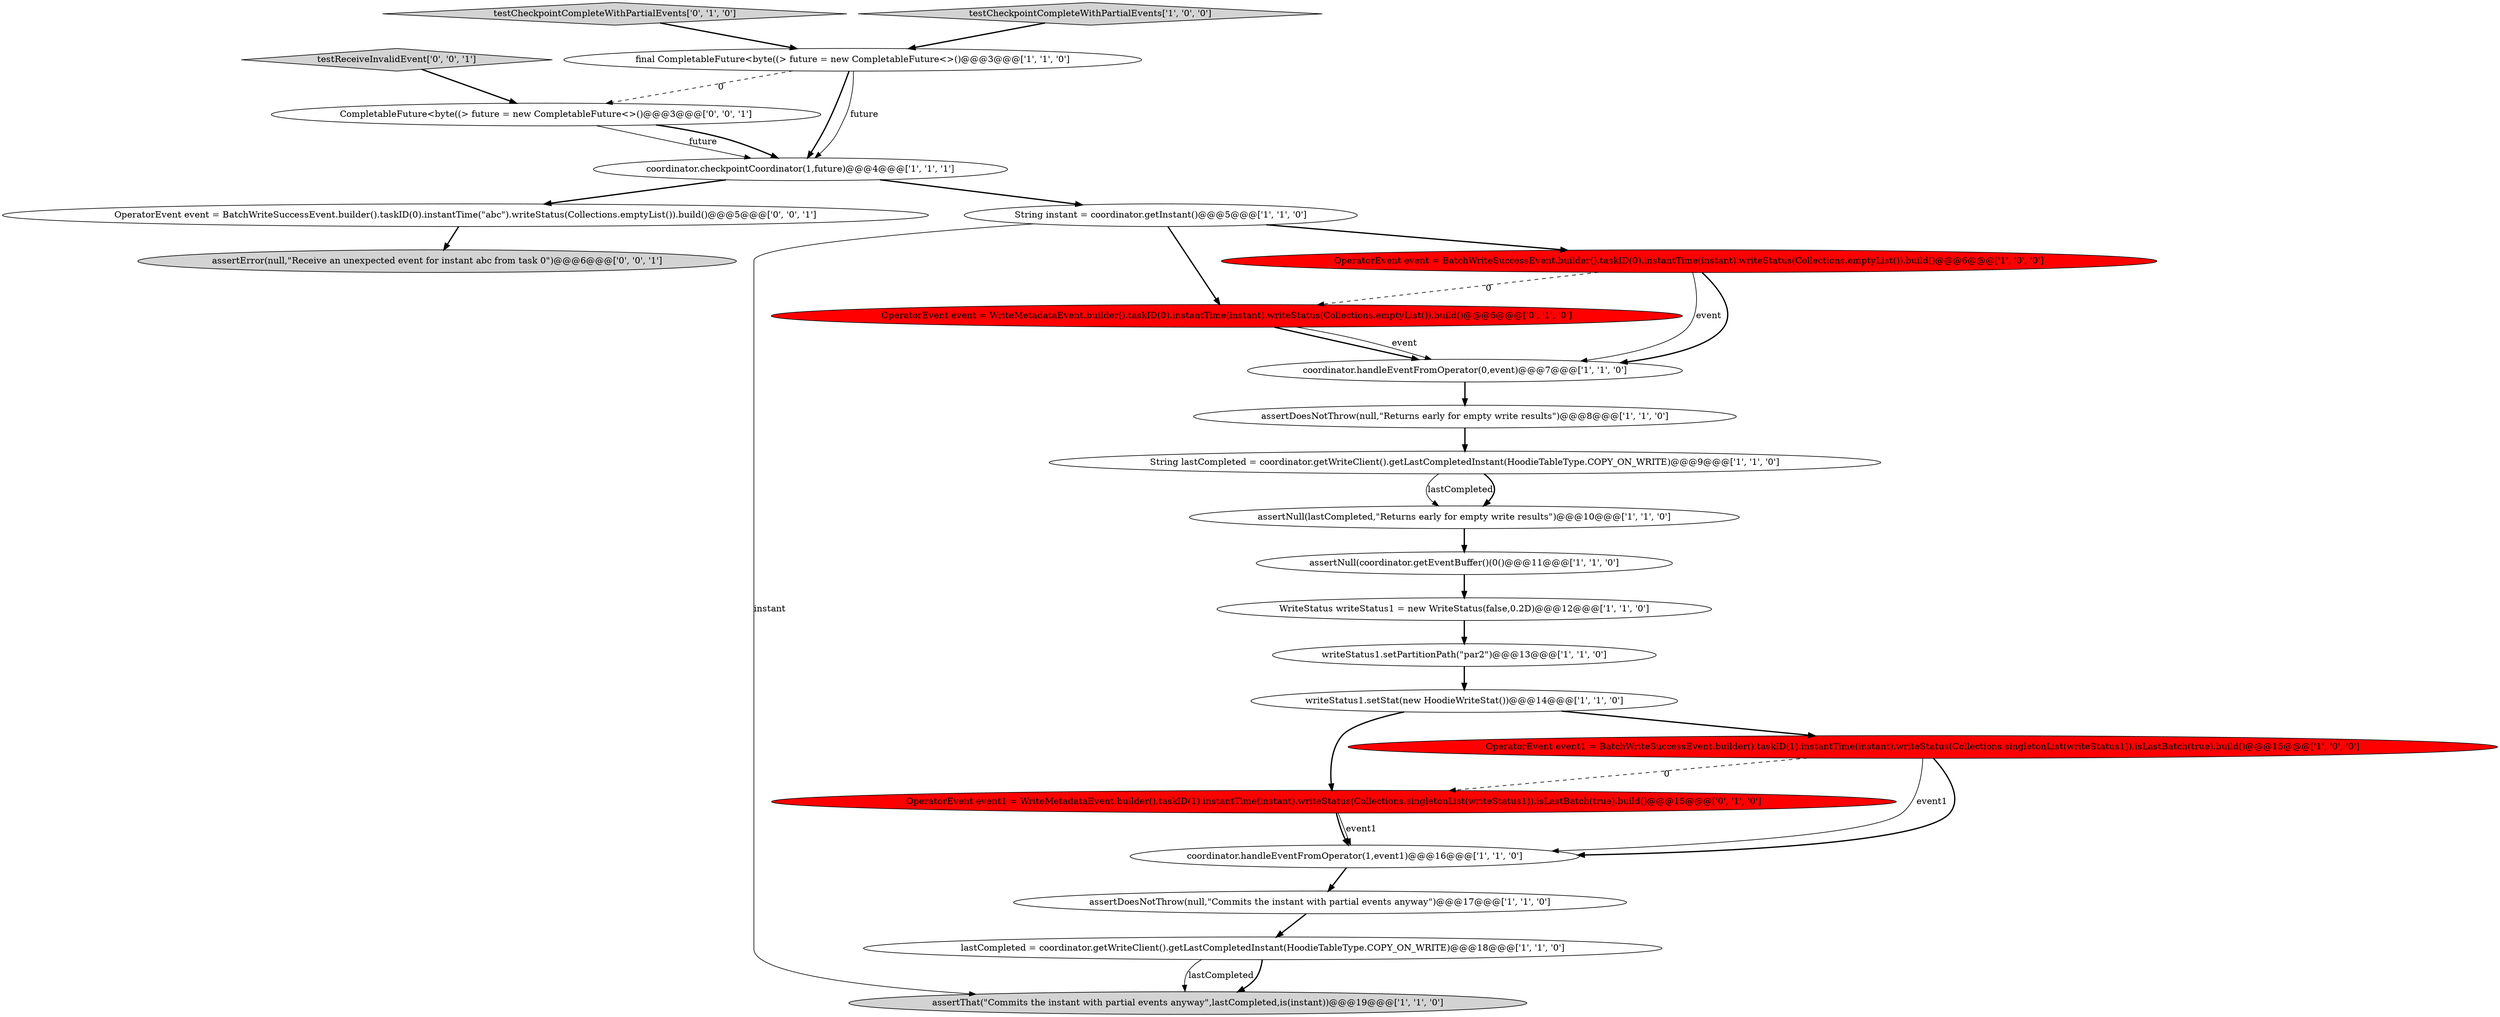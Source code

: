 digraph {
2 [style = filled, label = "assertNull(coordinator.getEventBuffer()(0()@@@11@@@['1', '1', '0']", fillcolor = white, shape = ellipse image = "AAA0AAABBB1BBB"];
15 [style = filled, label = "final CompletableFuture<byte((> future = new CompletableFuture<>()@@@3@@@['1', '1', '0']", fillcolor = white, shape = ellipse image = "AAA0AAABBB1BBB"];
0 [style = filled, label = "lastCompleted = coordinator.getWriteClient().getLastCompletedInstant(HoodieTableType.COPY_ON_WRITE)@@@18@@@['1', '1', '0']", fillcolor = white, shape = ellipse image = "AAA0AAABBB1BBB"];
7 [style = filled, label = "String lastCompleted = coordinator.getWriteClient().getLastCompletedInstant(HoodieTableType.COPY_ON_WRITE)@@@9@@@['1', '1', '0']", fillcolor = white, shape = ellipse image = "AAA0AAABBB1BBB"];
18 [style = filled, label = "testCheckpointCompleteWithPartialEvents['0', '1', '0']", fillcolor = lightgray, shape = diamond image = "AAA0AAABBB2BBB"];
10 [style = filled, label = "assertDoesNotThrow(null,\"Returns early for empty write results\")@@@8@@@['1', '1', '0']", fillcolor = white, shape = ellipse image = "AAA0AAABBB1BBB"];
1 [style = filled, label = "assertThat(\"Commits the instant with partial events anyway\",lastCompleted,is(instant))@@@19@@@['1', '1', '0']", fillcolor = lightgray, shape = ellipse image = "AAA0AAABBB1BBB"];
13 [style = filled, label = "testCheckpointCompleteWithPartialEvents['1', '0', '0']", fillcolor = lightgray, shape = diamond image = "AAA0AAABBB1BBB"];
4 [style = filled, label = "writeStatus1.setStat(new HoodieWriteStat())@@@14@@@['1', '1', '0']", fillcolor = white, shape = ellipse image = "AAA0AAABBB1BBB"];
23 [style = filled, label = "assertError(null,\"Receive an unexpected event for instant abc from task 0\")@@@6@@@['0', '0', '1']", fillcolor = lightgray, shape = ellipse image = "AAA0AAABBB3BBB"];
24 [style = filled, label = "OperatorEvent event = BatchWriteSuccessEvent.builder().taskID(0).instantTime(\"abc\").writeStatus(Collections.emptyList()).build()@@@5@@@['0', '0', '1']", fillcolor = white, shape = ellipse image = "AAA0AAABBB3BBB"];
8 [style = filled, label = "writeStatus1.setPartitionPath(\"par2\")@@@13@@@['1', '1', '0']", fillcolor = white, shape = ellipse image = "AAA0AAABBB1BBB"];
20 [style = filled, label = "OperatorEvent event = WriteMetadataEvent.builder().taskID(0).instantTime(instant).writeStatus(Collections.emptyList()).build()@@@6@@@['0', '1', '0']", fillcolor = red, shape = ellipse image = "AAA1AAABBB2BBB"];
11 [style = filled, label = "OperatorEvent event = BatchWriteSuccessEvent.builder().taskID(0).instantTime(instant).writeStatus(Collections.emptyList()).build()@@@6@@@['1', '0', '0']", fillcolor = red, shape = ellipse image = "AAA1AAABBB1BBB"];
5 [style = filled, label = "assertNull(lastCompleted,\"Returns early for empty write results\")@@@10@@@['1', '1', '0']", fillcolor = white, shape = ellipse image = "AAA0AAABBB1BBB"];
12 [style = filled, label = "String instant = coordinator.getInstant()@@@5@@@['1', '1', '0']", fillcolor = white, shape = ellipse image = "AAA0AAABBB1BBB"];
17 [style = filled, label = "coordinator.handleEventFromOperator(0,event)@@@7@@@['1', '1', '0']", fillcolor = white, shape = ellipse image = "AAA0AAABBB1BBB"];
19 [style = filled, label = "OperatorEvent event1 = WriteMetadataEvent.builder().taskID(1).instantTime(instant).writeStatus(Collections.singletonList(writeStatus1)).isLastBatch(true).build()@@@15@@@['0', '1', '0']", fillcolor = red, shape = ellipse image = "AAA1AAABBB2BBB"];
21 [style = filled, label = "CompletableFuture<byte((> future = new CompletableFuture<>()@@@3@@@['0', '0', '1']", fillcolor = white, shape = ellipse image = "AAA0AAABBB3BBB"];
22 [style = filled, label = "testReceiveInvalidEvent['0', '0', '1']", fillcolor = lightgray, shape = diamond image = "AAA0AAABBB3BBB"];
9 [style = filled, label = "coordinator.checkpointCoordinator(1,future)@@@4@@@['1', '1', '1']", fillcolor = white, shape = ellipse image = "AAA0AAABBB1BBB"];
3 [style = filled, label = "OperatorEvent event1 = BatchWriteSuccessEvent.builder().taskID(1).instantTime(instant).writeStatus(Collections.singletonList(writeStatus1)).isLastBatch(true).build()@@@15@@@['1', '0', '0']", fillcolor = red, shape = ellipse image = "AAA1AAABBB1BBB"];
14 [style = filled, label = "coordinator.handleEventFromOperator(1,event1)@@@16@@@['1', '1', '0']", fillcolor = white, shape = ellipse image = "AAA0AAABBB1BBB"];
16 [style = filled, label = "assertDoesNotThrow(null,\"Commits the instant with partial events anyway\")@@@17@@@['1', '1', '0']", fillcolor = white, shape = ellipse image = "AAA0AAABBB1BBB"];
6 [style = filled, label = "WriteStatus writeStatus1 = new WriteStatus(false,0.2D)@@@12@@@['1', '1', '0']", fillcolor = white, shape = ellipse image = "AAA0AAABBB1BBB"];
3->14 [style = solid, label="event1"];
14->16 [style = bold, label=""];
17->10 [style = bold, label=""];
4->3 [style = bold, label=""];
16->0 [style = bold, label=""];
20->17 [style = bold, label=""];
11->20 [style = dashed, label="0"];
0->1 [style = solid, label="lastCompleted"];
2->6 [style = bold, label=""];
3->14 [style = bold, label=""];
12->11 [style = bold, label=""];
4->19 [style = bold, label=""];
18->15 [style = bold, label=""];
22->21 [style = bold, label=""];
12->20 [style = bold, label=""];
15->21 [style = dashed, label="0"];
7->5 [style = solid, label="lastCompleted"];
10->7 [style = bold, label=""];
21->9 [style = solid, label="future"];
11->17 [style = solid, label="event"];
3->19 [style = dashed, label="0"];
5->2 [style = bold, label=""];
7->5 [style = bold, label=""];
21->9 [style = bold, label=""];
19->14 [style = bold, label=""];
15->9 [style = bold, label=""];
0->1 [style = bold, label=""];
6->8 [style = bold, label=""];
11->17 [style = bold, label=""];
9->12 [style = bold, label=""];
13->15 [style = bold, label=""];
8->4 [style = bold, label=""];
12->1 [style = solid, label="instant"];
15->9 [style = solid, label="future"];
19->14 [style = solid, label="event1"];
9->24 [style = bold, label=""];
20->17 [style = solid, label="event"];
24->23 [style = bold, label=""];
}
